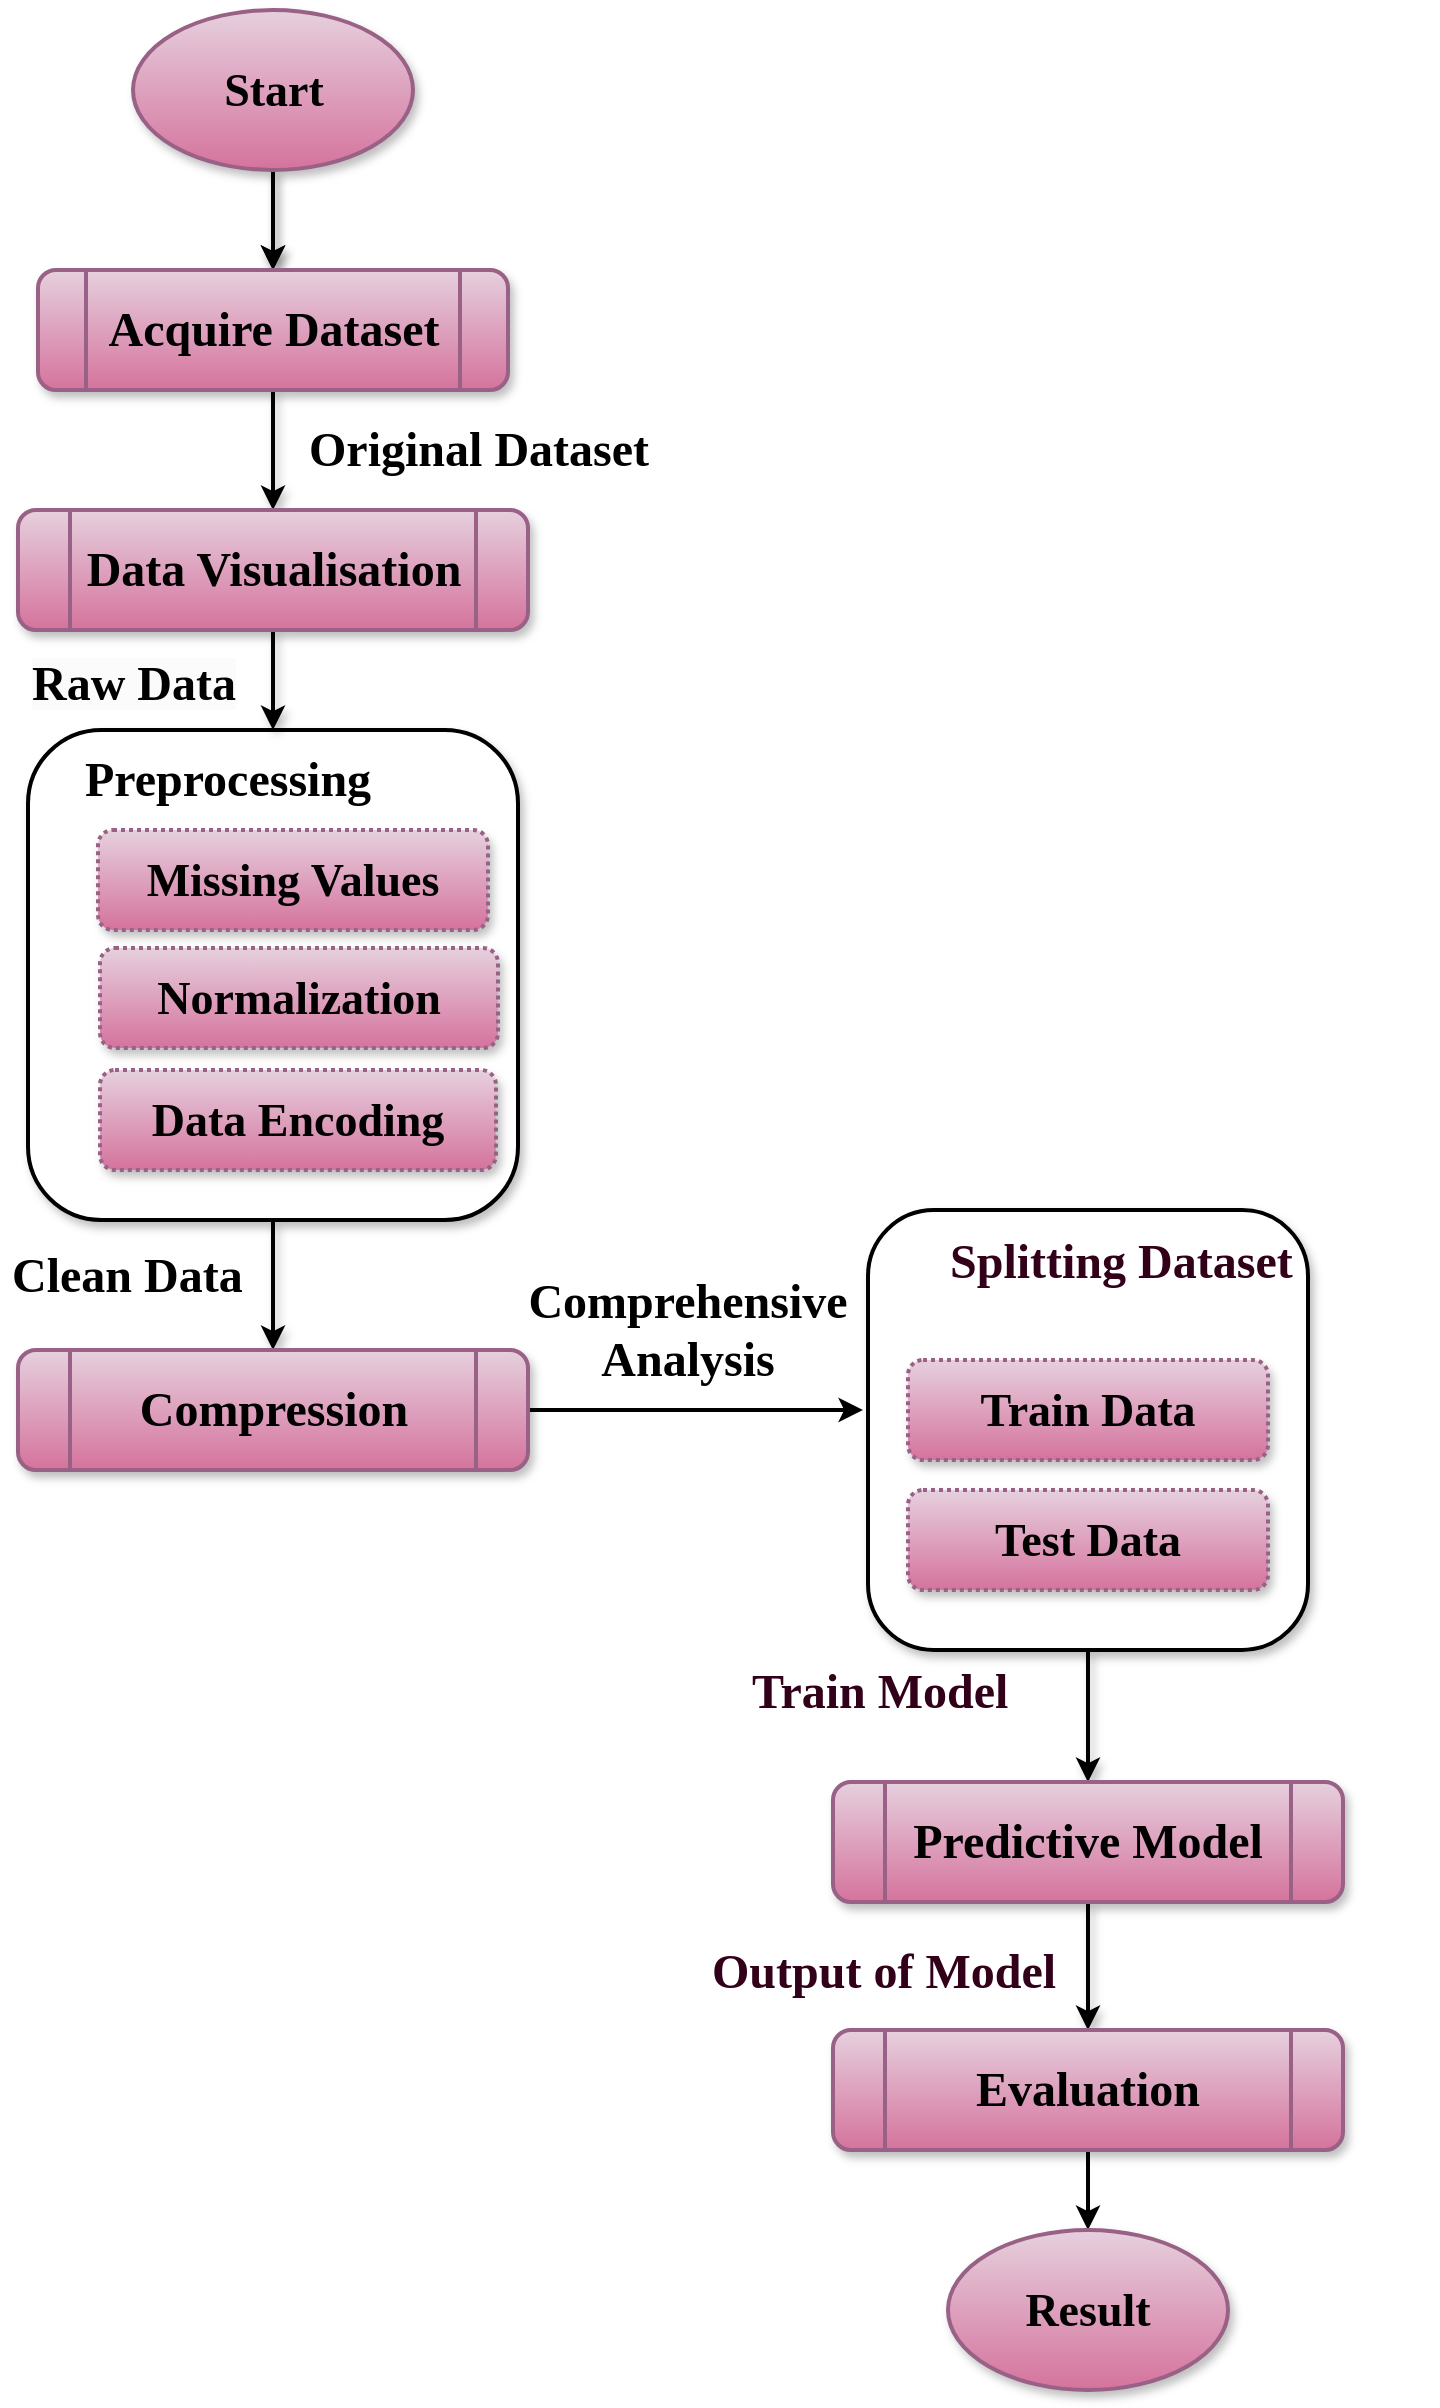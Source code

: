 <mxfile version="21.6.9" type="device">
  <diagram name="Page-1" id="3UET-oP2b3Wn6dnBH738">
    <mxGraphModel dx="4962" dy="-287" grid="1" gridSize="10" guides="1" tooltips="1" connect="1" arrows="1" fold="1" page="1" pageScale="1" pageWidth="850" pageHeight="1100" math="0" shadow="0">
      <root>
        <mxCell id="0" />
        <mxCell id="1" parent="0" />
        <mxCell id="ClBlAqeHHxur-5SCZFYi-23" value="" style="edgeStyle=orthogonalEdgeStyle;rounded=0;orthogonalLoop=1;jettySize=auto;html=1;strokeWidth=2;shadow=1;" edge="1" parent="1" source="ClBlAqeHHxur-5SCZFYi-13" target="ClBlAqeHHxur-5SCZFYi-22">
          <mxGeometry relative="1" as="geometry" />
        </mxCell>
        <mxCell id="ClBlAqeHHxur-5SCZFYi-59" value="" style="edgeStyle=orthogonalEdgeStyle;rounded=0;orthogonalLoop=1;jettySize=auto;html=1;strokeWidth=2;shadow=1;" edge="1" parent="1" source="ClBlAqeHHxur-5SCZFYi-13" target="ClBlAqeHHxur-5SCZFYi-22">
          <mxGeometry relative="1" as="geometry" />
        </mxCell>
        <mxCell id="ClBlAqeHHxur-5SCZFYi-13" value="Start" style="ellipse;whiteSpace=wrap;html=1;fontFamily=Times New Roman;fontSize=23;fontStyle=1;strokeWidth=2;fillColor=#e6d0de;strokeColor=#996185;gradientColor=#d5739d;shadow=1;" vertex="1" parent="1">
          <mxGeometry x="-2607.5" y="1630" width="140" height="80" as="geometry" />
        </mxCell>
        <mxCell id="ClBlAqeHHxur-5SCZFYi-34" value="" style="edgeStyle=orthogonalEdgeStyle;rounded=0;orthogonalLoop=1;jettySize=auto;html=1;strokeWidth=2;shadow=1;" edge="1" parent="1" source="ClBlAqeHHxur-5SCZFYi-16" target="ClBlAqeHHxur-5SCZFYi-33">
          <mxGeometry relative="1" as="geometry" />
        </mxCell>
        <mxCell id="ClBlAqeHHxur-5SCZFYi-16" value="" style="whiteSpace=wrap;html=1;aspect=fixed;rounded=1;strokeWidth=2;shadow=1;" vertex="1" parent="1">
          <mxGeometry x="-2660" y="1990" width="245" height="245" as="geometry" />
        </mxCell>
        <mxCell id="ClBlAqeHHxur-5SCZFYi-17" value="Missing Values" style="rounded=1;whiteSpace=wrap;html=1;fontFamily=Times New Roman;fontSize=23;fontStyle=1;strokeWidth=2;fillColor=#e6d0de;gradientColor=#d5739d;strokeColor=#996185;dashed=1;dashPattern=1 1;shadow=1;" vertex="1" parent="1">
          <mxGeometry x="-2625" y="2040" width="195" height="50" as="geometry" />
        </mxCell>
        <mxCell id="ClBlAqeHHxur-5SCZFYi-18" value="Data Encoding" style="rounded=1;whiteSpace=wrap;html=1;fontFamily=Times New Roman;fontSize=23;fontStyle=1;strokeWidth=2;fillColor=#e6d0de;gradientColor=#d5739d;strokeColor=#996185;dashed=1;dashPattern=1 1;shadow=1;" vertex="1" parent="1">
          <mxGeometry x="-2624" y="2160" width="198" height="50" as="geometry" />
        </mxCell>
        <mxCell id="ClBlAqeHHxur-5SCZFYi-19" value="Normalization" style="rounded=1;whiteSpace=wrap;html=1;fontFamily=Times New Roman;fontSize=23;fontStyle=1;strokeWidth=2;fillColor=#e6d0de;gradientColor=#d5739d;strokeColor=#996185;dashed=1;dashPattern=1 1;shadow=1;" vertex="1" parent="1">
          <mxGeometry x="-2624" y="2099" width="199" height="50" as="geometry" />
        </mxCell>
        <mxCell id="ClBlAqeHHxur-5SCZFYi-20" value="&lt;font style=&quot;font-size: 24px;&quot; face=&quot;Times New Roman&quot;&gt;&lt;b&gt;Preprocessing&lt;/b&gt;&lt;/font&gt;" style="text;html=1;strokeColor=none;fillColor=none;align=center;verticalAlign=middle;whiteSpace=wrap;rounded=0;strokeWidth=2;shadow=1;" vertex="1" parent="1">
          <mxGeometry x="-2590" y="2000" width="60" height="30" as="geometry" />
        </mxCell>
        <mxCell id="ClBlAqeHHxur-5SCZFYi-25" value="" style="edgeStyle=orthogonalEdgeStyle;rounded=0;orthogonalLoop=1;jettySize=auto;html=1;strokeWidth=2;shadow=1;" edge="1" parent="1" source="ClBlAqeHHxur-5SCZFYi-22" target="ClBlAqeHHxur-5SCZFYi-24">
          <mxGeometry relative="1" as="geometry" />
        </mxCell>
        <mxCell id="ClBlAqeHHxur-5SCZFYi-22" value="&lt;font face=&quot;Times New Roman&quot; style=&quot;font-size: 24px;&quot;&gt;&lt;b&gt;Acquire Dataset&lt;/b&gt;&lt;/font&gt;" style="shape=process;whiteSpace=wrap;html=1;backgroundOutline=1;strokeWidth=2;rounded=1;fillColor=#e6d0de;gradientColor=#d5739d;strokeColor=#996185;shadow=1;" vertex="1" parent="1">
          <mxGeometry x="-2655" y="1760" width="235" height="60" as="geometry" />
        </mxCell>
        <mxCell id="ClBlAqeHHxur-5SCZFYi-28" value="" style="edgeStyle=orthogonalEdgeStyle;rounded=0;orthogonalLoop=1;jettySize=auto;html=1;strokeWidth=2;shadow=1;" edge="1" parent="1" source="ClBlAqeHHxur-5SCZFYi-24" target="ClBlAqeHHxur-5SCZFYi-16">
          <mxGeometry relative="1" as="geometry" />
        </mxCell>
        <mxCell id="ClBlAqeHHxur-5SCZFYi-24" value="&lt;font style=&quot;font-size: 24px;&quot; face=&quot;Times New Roman&quot;&gt;&lt;b&gt;Data Visualisation&lt;/b&gt;&lt;/font&gt;" style="shape=process;whiteSpace=wrap;html=1;backgroundOutline=1;strokeWidth=2;rounded=1;fillColor=#e6d0de;gradientColor=#d5739d;strokeColor=#996185;shadow=1;" vertex="1" parent="1">
          <mxGeometry x="-2665" y="1880" width="255" height="60" as="geometry" />
        </mxCell>
        <mxCell id="ClBlAqeHHxur-5SCZFYi-27" value="&lt;b style=&quot;border-color: var(--border-color); font-family: &amp;quot;Times New Roman&amp;quot;; font-size: 24px;&quot;&gt;Original Dataset&lt;/b&gt;" style="text;html=1;align=center;verticalAlign=middle;resizable=0;points=[];autosize=1;strokeColor=none;fillColor=none;strokeWidth=2;shadow=1;" vertex="1" parent="1">
          <mxGeometry x="-2530" y="1830" width="190" height="40" as="geometry" />
        </mxCell>
        <mxCell id="ClBlAqeHHxur-5SCZFYi-67" value="" style="edgeStyle=orthogonalEdgeStyle;rounded=0;orthogonalLoop=1;jettySize=auto;html=1;strokeWidth=2;" edge="1" parent="1" source="ClBlAqeHHxur-5SCZFYi-33">
          <mxGeometry relative="1" as="geometry">
            <mxPoint x="-2242.5" y="2330" as="targetPoint" />
          </mxGeometry>
        </mxCell>
        <mxCell id="ClBlAqeHHxur-5SCZFYi-33" value="&lt;font size=&quot;1&quot; face=&quot;Times New Roman&quot;&gt;&lt;b style=&quot;font-size: 24px;&quot;&gt;Compression&lt;/b&gt;&lt;/font&gt;" style="shape=process;whiteSpace=wrap;html=1;backgroundOutline=1;strokeWidth=2;rounded=1;fillColor=#e6d0de;gradientColor=#d5739d;strokeColor=#996185;shadow=1;" vertex="1" parent="1">
          <mxGeometry x="-2665" y="2300" width="255" height="60" as="geometry" />
        </mxCell>
        <mxCell id="ClBlAqeHHxur-5SCZFYi-35" value="&lt;b style=&quot;border-color: var(--border-color); color: rgb(0, 0, 0); font-style: normal; font-variant-ligatures: normal; font-variant-caps: normal; letter-spacing: normal; orphans: 2; text-align: center; text-indent: 0px; text-transform: none; widows: 2; word-spacing: 0px; -webkit-text-stroke-width: 0px; background-color: rgb(251, 251, 251); text-decoration-thickness: initial; text-decoration-style: initial; text-decoration-color: initial; font-family: &amp;quot;Times New Roman&amp;quot;; font-size: 24px;&quot;&gt;Raw Data&lt;/b&gt;" style="text;whiteSpace=wrap;html=1;strokeWidth=2;shadow=1;" vertex="1" parent="1">
          <mxGeometry x="-2660" y="1946" width="200" height="50" as="geometry" />
        </mxCell>
        <mxCell id="ClBlAqeHHxur-5SCZFYi-36" value="&lt;b style=&quot;border-color: var(--border-color); text-align: center; font-family: &amp;quot;Times New Roman&amp;quot;; font-size: 24px;&quot;&gt;Clean Data&lt;/b&gt;" style="text;whiteSpace=wrap;html=1;strokeWidth=2;shadow=1;" vertex="1" parent="1">
          <mxGeometry x="-2670" y="2242" width="200" height="50" as="geometry" />
        </mxCell>
        <mxCell id="ClBlAqeHHxur-5SCZFYi-50" value="" style="edgeStyle=orthogonalEdgeStyle;rounded=0;orthogonalLoop=1;jettySize=auto;html=1;strokeWidth=2;shadow=1;" edge="1" parent="1" source="ClBlAqeHHxur-5SCZFYi-37" target="ClBlAqeHHxur-5SCZFYi-42">
          <mxGeometry relative="1" as="geometry" />
        </mxCell>
        <mxCell id="ClBlAqeHHxur-5SCZFYi-37" value="" style="whiteSpace=wrap;html=1;aspect=fixed;rounded=1;strokeWidth=2;shadow=1;" vertex="1" parent="1">
          <mxGeometry x="-2240" y="2230" width="220" height="220" as="geometry" />
        </mxCell>
        <mxCell id="ClBlAqeHHxur-5SCZFYi-38" value="Train Data" style="rounded=1;whiteSpace=wrap;html=1;fontFamily=Times New Roman;fontSize=23;fontStyle=1;strokeWidth=2;fillColor=#e6d0de;gradientColor=#d5739d;strokeColor=#996185;dashed=1;dashPattern=1 1;shadow=1;" vertex="1" parent="1">
          <mxGeometry x="-2220" y="2305" width="180" height="50" as="geometry" />
        </mxCell>
        <mxCell id="ClBlAqeHHxur-5SCZFYi-40" value="Test Data" style="rounded=1;whiteSpace=wrap;html=1;fontFamily=Times New Roman;fontSize=23;fontStyle=1;strokeWidth=2;fillColor=#e6d0de;gradientColor=#d5739d;strokeColor=#996185;dashed=1;dashPattern=1 1;shadow=1;" vertex="1" parent="1">
          <mxGeometry x="-2220" y="2370" width="180" height="50" as="geometry" />
        </mxCell>
        <mxCell id="ClBlAqeHHxur-5SCZFYi-48" value="" style="edgeStyle=orthogonalEdgeStyle;rounded=0;orthogonalLoop=1;jettySize=auto;html=1;strokeWidth=2;shadow=1;" edge="1" parent="1" source="ClBlAqeHHxur-5SCZFYi-42" target="ClBlAqeHHxur-5SCZFYi-43">
          <mxGeometry relative="1" as="geometry" />
        </mxCell>
        <mxCell id="ClBlAqeHHxur-5SCZFYi-42" value="&lt;font size=&quot;1&quot; face=&quot;Times New Roman&quot;&gt;&lt;b style=&quot;font-size: 24px;&quot;&gt;Predictive Model&lt;/b&gt;&lt;/font&gt;" style="shape=process;whiteSpace=wrap;html=1;backgroundOutline=1;strokeWidth=2;rounded=1;fillColor=#e6d0de;gradientColor=#d5739d;strokeColor=#996185;shadow=1;" vertex="1" parent="1">
          <mxGeometry x="-2257.5" y="2516" width="255" height="60" as="geometry" />
        </mxCell>
        <mxCell id="ClBlAqeHHxur-5SCZFYi-68" value="" style="edgeStyle=orthogonalEdgeStyle;rounded=0;orthogonalLoop=1;jettySize=auto;html=1;strokeWidth=2;" edge="1" parent="1" source="ClBlAqeHHxur-5SCZFYi-43" target="ClBlAqeHHxur-5SCZFYi-44">
          <mxGeometry relative="1" as="geometry" />
        </mxCell>
        <mxCell id="ClBlAqeHHxur-5SCZFYi-43" value="&lt;font size=&quot;1&quot; face=&quot;Times New Roman&quot;&gt;&lt;b style=&quot;font-size: 24px;&quot;&gt;Evaluation&lt;/b&gt;&lt;/font&gt;" style="shape=process;whiteSpace=wrap;html=1;backgroundOutline=1;strokeWidth=2;rounded=1;fillColor=#e6d0de;gradientColor=#d5739d;strokeColor=#996185;shadow=1;" vertex="1" parent="1">
          <mxGeometry x="-2257.5" y="2640" width="255" height="60" as="geometry" />
        </mxCell>
        <mxCell id="ClBlAqeHHxur-5SCZFYi-44" value="Result" style="ellipse;whiteSpace=wrap;html=1;fontFamily=Times New Roman;fontSize=23;fontStyle=1;strokeWidth=2;fillColor=#e6d0de;gradientColor=#d5739d;strokeColor=#996185;shadow=1;" vertex="1" parent="1">
          <mxGeometry x="-2200" y="2740" width="140" height="80" as="geometry" />
        </mxCell>
        <mxCell id="ClBlAqeHHxur-5SCZFYi-45" value="&lt;font color=&quot;#33001a&quot; style=&quot;font-size: 24px;&quot; face=&quot;Times New Roman&quot;&gt;Splitting Dataset&lt;/font&gt;" style="text;whiteSpace=wrap;html=1;fontStyle=1;strokeWidth=2;shadow=1;" vertex="1" parent="1">
          <mxGeometry x="-2201" y="2235" width="240" height="50" as="geometry" />
        </mxCell>
        <mxCell id="ClBlAqeHHxur-5SCZFYi-56" value="&lt;font color=&quot;#33001a&quot; style=&quot;font-size: 24px;&quot; face=&quot;Times New Roman&quot;&gt;Train Model&lt;/font&gt;" style="text;whiteSpace=wrap;html=1;fontStyle=1;strokeWidth=2;shadow=1;" vertex="1" parent="1">
          <mxGeometry x="-2300" y="2450" width="240" height="50" as="geometry" />
        </mxCell>
        <mxCell id="ClBlAqeHHxur-5SCZFYi-57" value="&lt;font color=&quot;#33001a&quot; style=&quot;font-size: 24px;&quot; face=&quot;Times New Roman&quot;&gt;Output of Model&lt;/font&gt;" style="text;whiteSpace=wrap;html=1;fontStyle=1;strokeWidth=2;shadow=1;" vertex="1" parent="1">
          <mxGeometry x="-2320" y="2590" width="240" height="50" as="geometry" />
        </mxCell>
        <mxCell id="ClBlAqeHHxur-5SCZFYi-58" value="&lt;b style=&quot;border-color: var(--border-color); font-family: &amp;quot;Times New Roman&amp;quot;; font-size: 24px;&quot;&gt;Comprehensive Analysis&lt;/b&gt;" style="text;whiteSpace=wrap;html=1;strokeWidth=2;align=center;shadow=1;" vertex="1" parent="1">
          <mxGeometry x="-2430" y="2255" width="200" height="50" as="geometry" />
        </mxCell>
      </root>
    </mxGraphModel>
  </diagram>
</mxfile>
